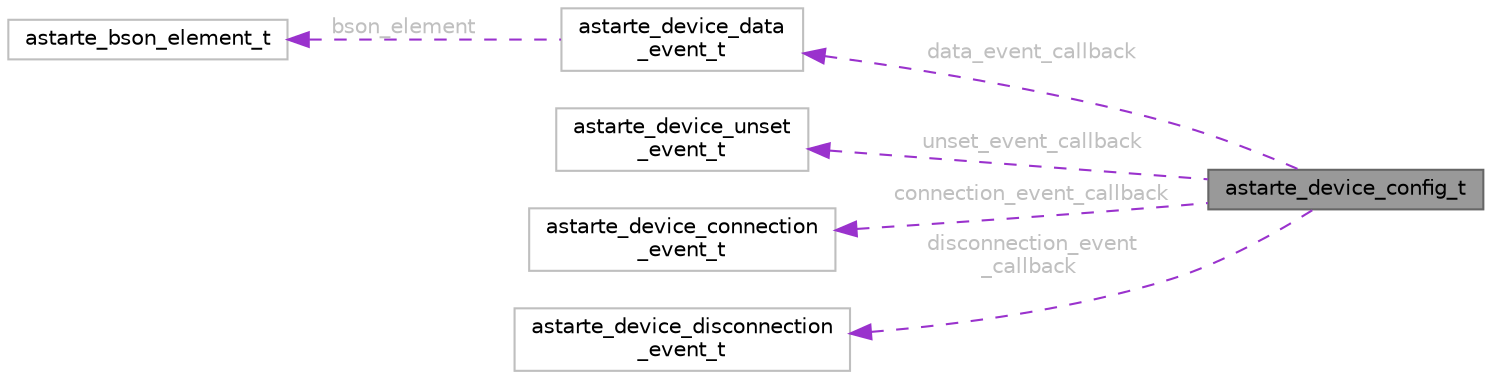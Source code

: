 digraph "astarte_device_config_t"
{
 // LATEX_PDF_SIZE
  bgcolor="transparent";
  edge [fontname=Helvetica,fontsize=10,labelfontname=Helvetica,labelfontsize=10];
  node [fontname=Helvetica,fontsize=10,shape=box,height=0.2,width=0.4];
  rankdir="LR";
  Node1 [id="Node000001",label="astarte_device_config_t",height=0.2,width=0.4,color="gray40", fillcolor="grey60", style="filled", fontcolor="black",tooltip=" "];
  Node2 -> Node1 [id="edge1_Node000001_Node000002",dir="back",color="darkorchid3",style="dashed",tooltip=" ",label=" data_event_callback",fontcolor="grey" ];
  Node2 [id="Node000002",label="astarte_device_data\l_event_t",height=0.2,width=0.4,color="grey75", fillcolor="white", style="filled",URL="$structastarte__device__data__event__t.html",tooltip=" "];
  Node3 -> Node2 [id="edge2_Node000002_Node000003",dir="back",color="darkorchid3",style="dashed",tooltip=" ",label=" bson_element",fontcolor="grey" ];
  Node3 [id="Node000003",label="astarte_bson_element_t",height=0.2,width=0.4,color="grey75", fillcolor="white", style="filled",URL="$structastarte__bson__element__t.html",tooltip=" "];
  Node4 -> Node1 [id="edge3_Node000001_Node000004",dir="back",color="darkorchid3",style="dashed",tooltip=" ",label=" unset_event_callback",fontcolor="grey" ];
  Node4 [id="Node000004",label="astarte_device_unset\l_event_t",height=0.2,width=0.4,color="grey75", fillcolor="white", style="filled",URL="$structastarte__device__unset__event__t.html",tooltip=" "];
  Node5 -> Node1 [id="edge4_Node000001_Node000005",dir="back",color="darkorchid3",style="dashed",tooltip=" ",label=" connection_event_callback",fontcolor="grey" ];
  Node5 [id="Node000005",label="astarte_device_connection\l_event_t",height=0.2,width=0.4,color="grey75", fillcolor="white", style="filled",URL="$structastarte__device__connection__event__t.html",tooltip=" "];
  Node6 -> Node1 [id="edge5_Node000001_Node000006",dir="back",color="darkorchid3",style="dashed",tooltip=" ",label=" disconnection_event\l_callback",fontcolor="grey" ];
  Node6 [id="Node000006",label="astarte_device_disconnection\l_event_t",height=0.2,width=0.4,color="grey75", fillcolor="white", style="filled",URL="$structastarte__device__disconnection__event__t.html",tooltip=" "];
}
